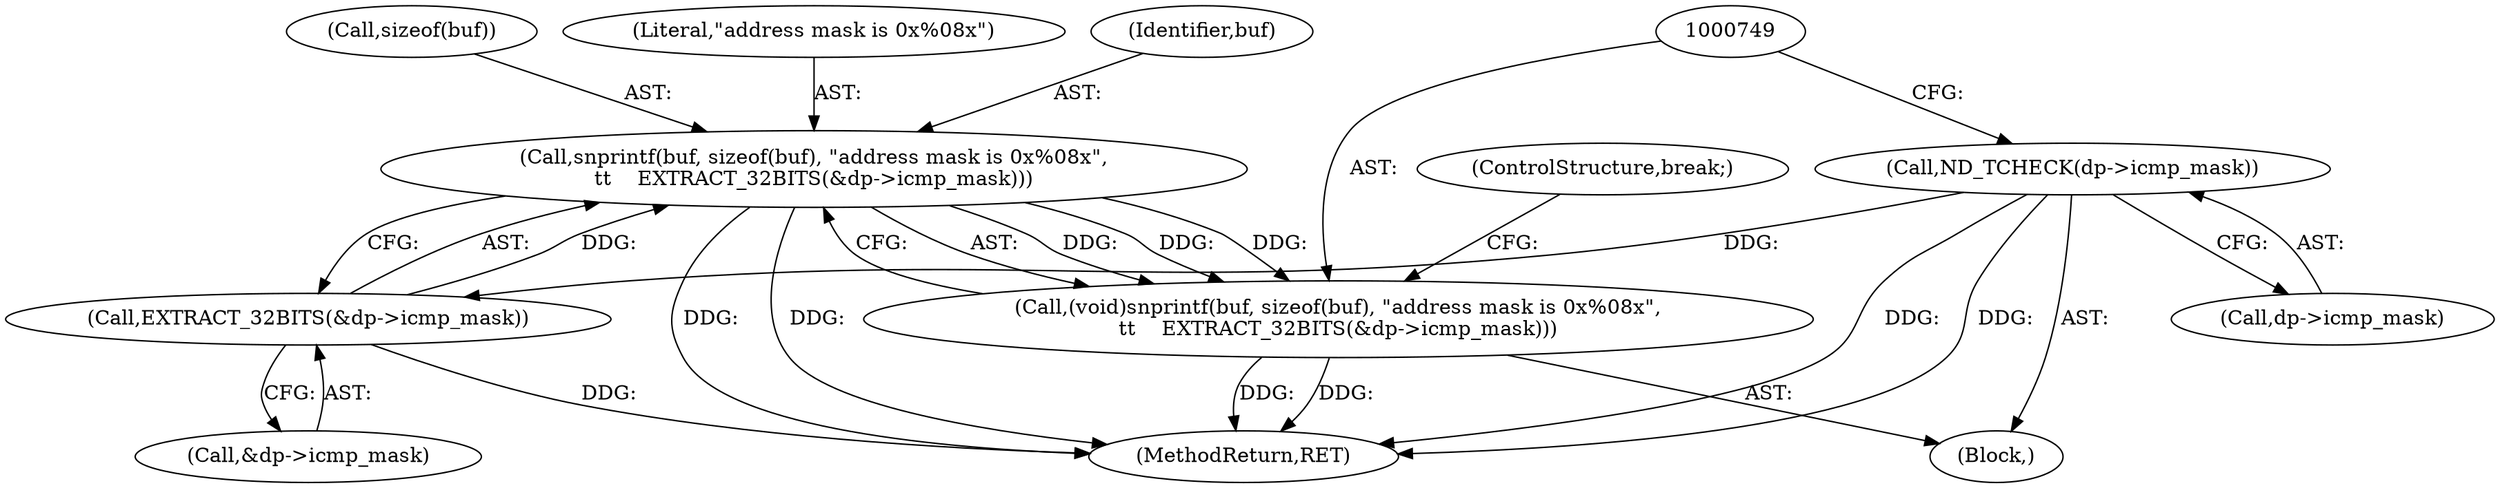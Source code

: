 digraph "0_tcpdump_8509ef02eceb2bbb479cea10fe4a7ec6395f1a8b@API" {
"1000750" [label="(Call,snprintf(buf, sizeof(buf), \"address mask is 0x%08x\",\n\t\t    EXTRACT_32BITS(&dp->icmp_mask)))"];
"1000755" [label="(Call,EXTRACT_32BITS(&dp->icmp_mask))"];
"1000744" [label="(Call,ND_TCHECK(dp->icmp_mask))"];
"1000748" [label="(Call,(void)snprintf(buf, sizeof(buf), \"address mask is 0x%08x\",\n\t\t    EXTRACT_32BITS(&dp->icmp_mask)))"];
"1001265" [label="(MethodReturn,RET)"];
"1000756" [label="(Call,&dp->icmp_mask)"];
"1000162" [label="(Block,)"];
"1000748" [label="(Call,(void)snprintf(buf, sizeof(buf), \"address mask is 0x%08x\",\n\t\t    EXTRACT_32BITS(&dp->icmp_mask)))"];
"1000744" [label="(Call,ND_TCHECK(dp->icmp_mask))"];
"1000754" [label="(Literal,\"address mask is 0x%08x\")"];
"1000745" [label="(Call,dp->icmp_mask)"];
"1000751" [label="(Identifier,buf)"];
"1000755" [label="(Call,EXTRACT_32BITS(&dp->icmp_mask))"];
"1000752" [label="(Call,sizeof(buf))"];
"1000760" [label="(ControlStructure,break;)"];
"1000750" [label="(Call,snprintf(buf, sizeof(buf), \"address mask is 0x%08x\",\n\t\t    EXTRACT_32BITS(&dp->icmp_mask)))"];
"1000750" -> "1000748"  [label="AST: "];
"1000750" -> "1000755"  [label="CFG: "];
"1000751" -> "1000750"  [label="AST: "];
"1000752" -> "1000750"  [label="AST: "];
"1000754" -> "1000750"  [label="AST: "];
"1000755" -> "1000750"  [label="AST: "];
"1000748" -> "1000750"  [label="CFG: "];
"1000750" -> "1001265"  [label="DDG: "];
"1000750" -> "1001265"  [label="DDG: "];
"1000750" -> "1000748"  [label="DDG: "];
"1000750" -> "1000748"  [label="DDG: "];
"1000750" -> "1000748"  [label="DDG: "];
"1000755" -> "1000750"  [label="DDG: "];
"1000755" -> "1000756"  [label="CFG: "];
"1000756" -> "1000755"  [label="AST: "];
"1000755" -> "1001265"  [label="DDG: "];
"1000744" -> "1000755"  [label="DDG: "];
"1000744" -> "1000162"  [label="AST: "];
"1000744" -> "1000745"  [label="CFG: "];
"1000745" -> "1000744"  [label="AST: "];
"1000749" -> "1000744"  [label="CFG: "];
"1000744" -> "1001265"  [label="DDG: "];
"1000744" -> "1001265"  [label="DDG: "];
"1000748" -> "1000162"  [label="AST: "];
"1000749" -> "1000748"  [label="AST: "];
"1000760" -> "1000748"  [label="CFG: "];
"1000748" -> "1001265"  [label="DDG: "];
"1000748" -> "1001265"  [label="DDG: "];
}
